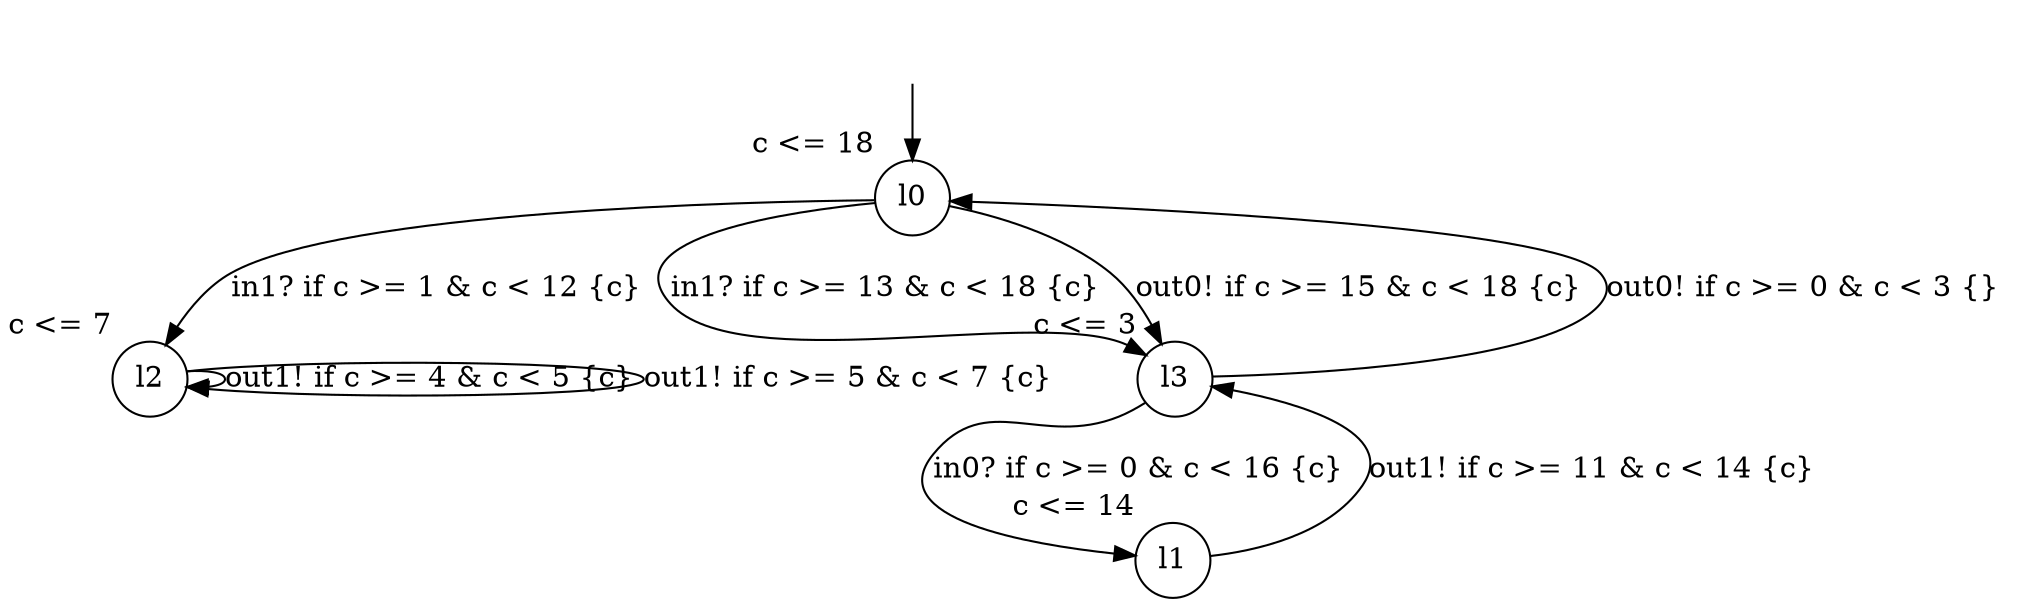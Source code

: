 digraph g {
__start0 [label="" shape="none"];
l0 [shape="circle" margin=0 label="l0", xlabel="c <= 18"];
l1 [shape="circle" margin=0 label="l1", xlabel="c <= 14"];
l2 [shape="circle" margin=0 label="l2", xlabel="c <= 7"];
l3 [shape="circle" margin=0 label="l3", xlabel="c <= 3"];
l0 -> l3 [label="in1? if c >= 13 & c < 18 {c} "];
l0 -> l3 [label="out0! if c >= 15 & c < 18 {c} "];
l0 -> l2 [label="in1? if c >= 1 & c < 12 {c} "];
l1 -> l3 [label="out1! if c >= 11 & c < 14 {c} "];
l2 -> l2 [label="out1! if c >= 4 & c < 5 {c} "];
l2 -> l2 [label="out1! if c >= 5 & c < 7 {c} "];
l3 -> l1 [label="in0? if c >= 0 & c < 16 {c} "];
l3 -> l0 [label="out0! if c >= 0 & c < 3 {} "];
__start0 -> l0;
}
